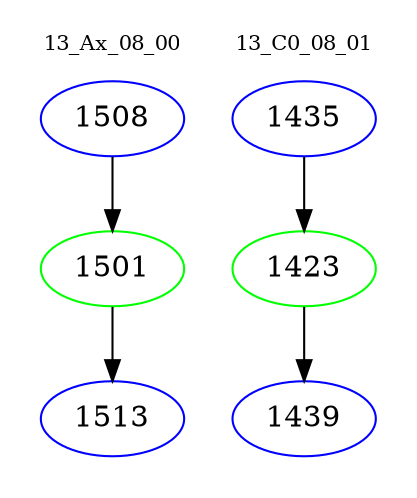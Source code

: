 digraph{
subgraph cluster_0 {
color = white
label = "13_Ax_08_00";
fontsize=10;
T0_1508 [label="1508", color="blue"]
T0_1508 -> T0_1501 [color="black"]
T0_1501 [label="1501", color="green"]
T0_1501 -> T0_1513 [color="black"]
T0_1513 [label="1513", color="blue"]
}
subgraph cluster_1 {
color = white
label = "13_C0_08_01";
fontsize=10;
T1_1435 [label="1435", color="blue"]
T1_1435 -> T1_1423 [color="black"]
T1_1423 [label="1423", color="green"]
T1_1423 -> T1_1439 [color="black"]
T1_1439 [label="1439", color="blue"]
}
}
